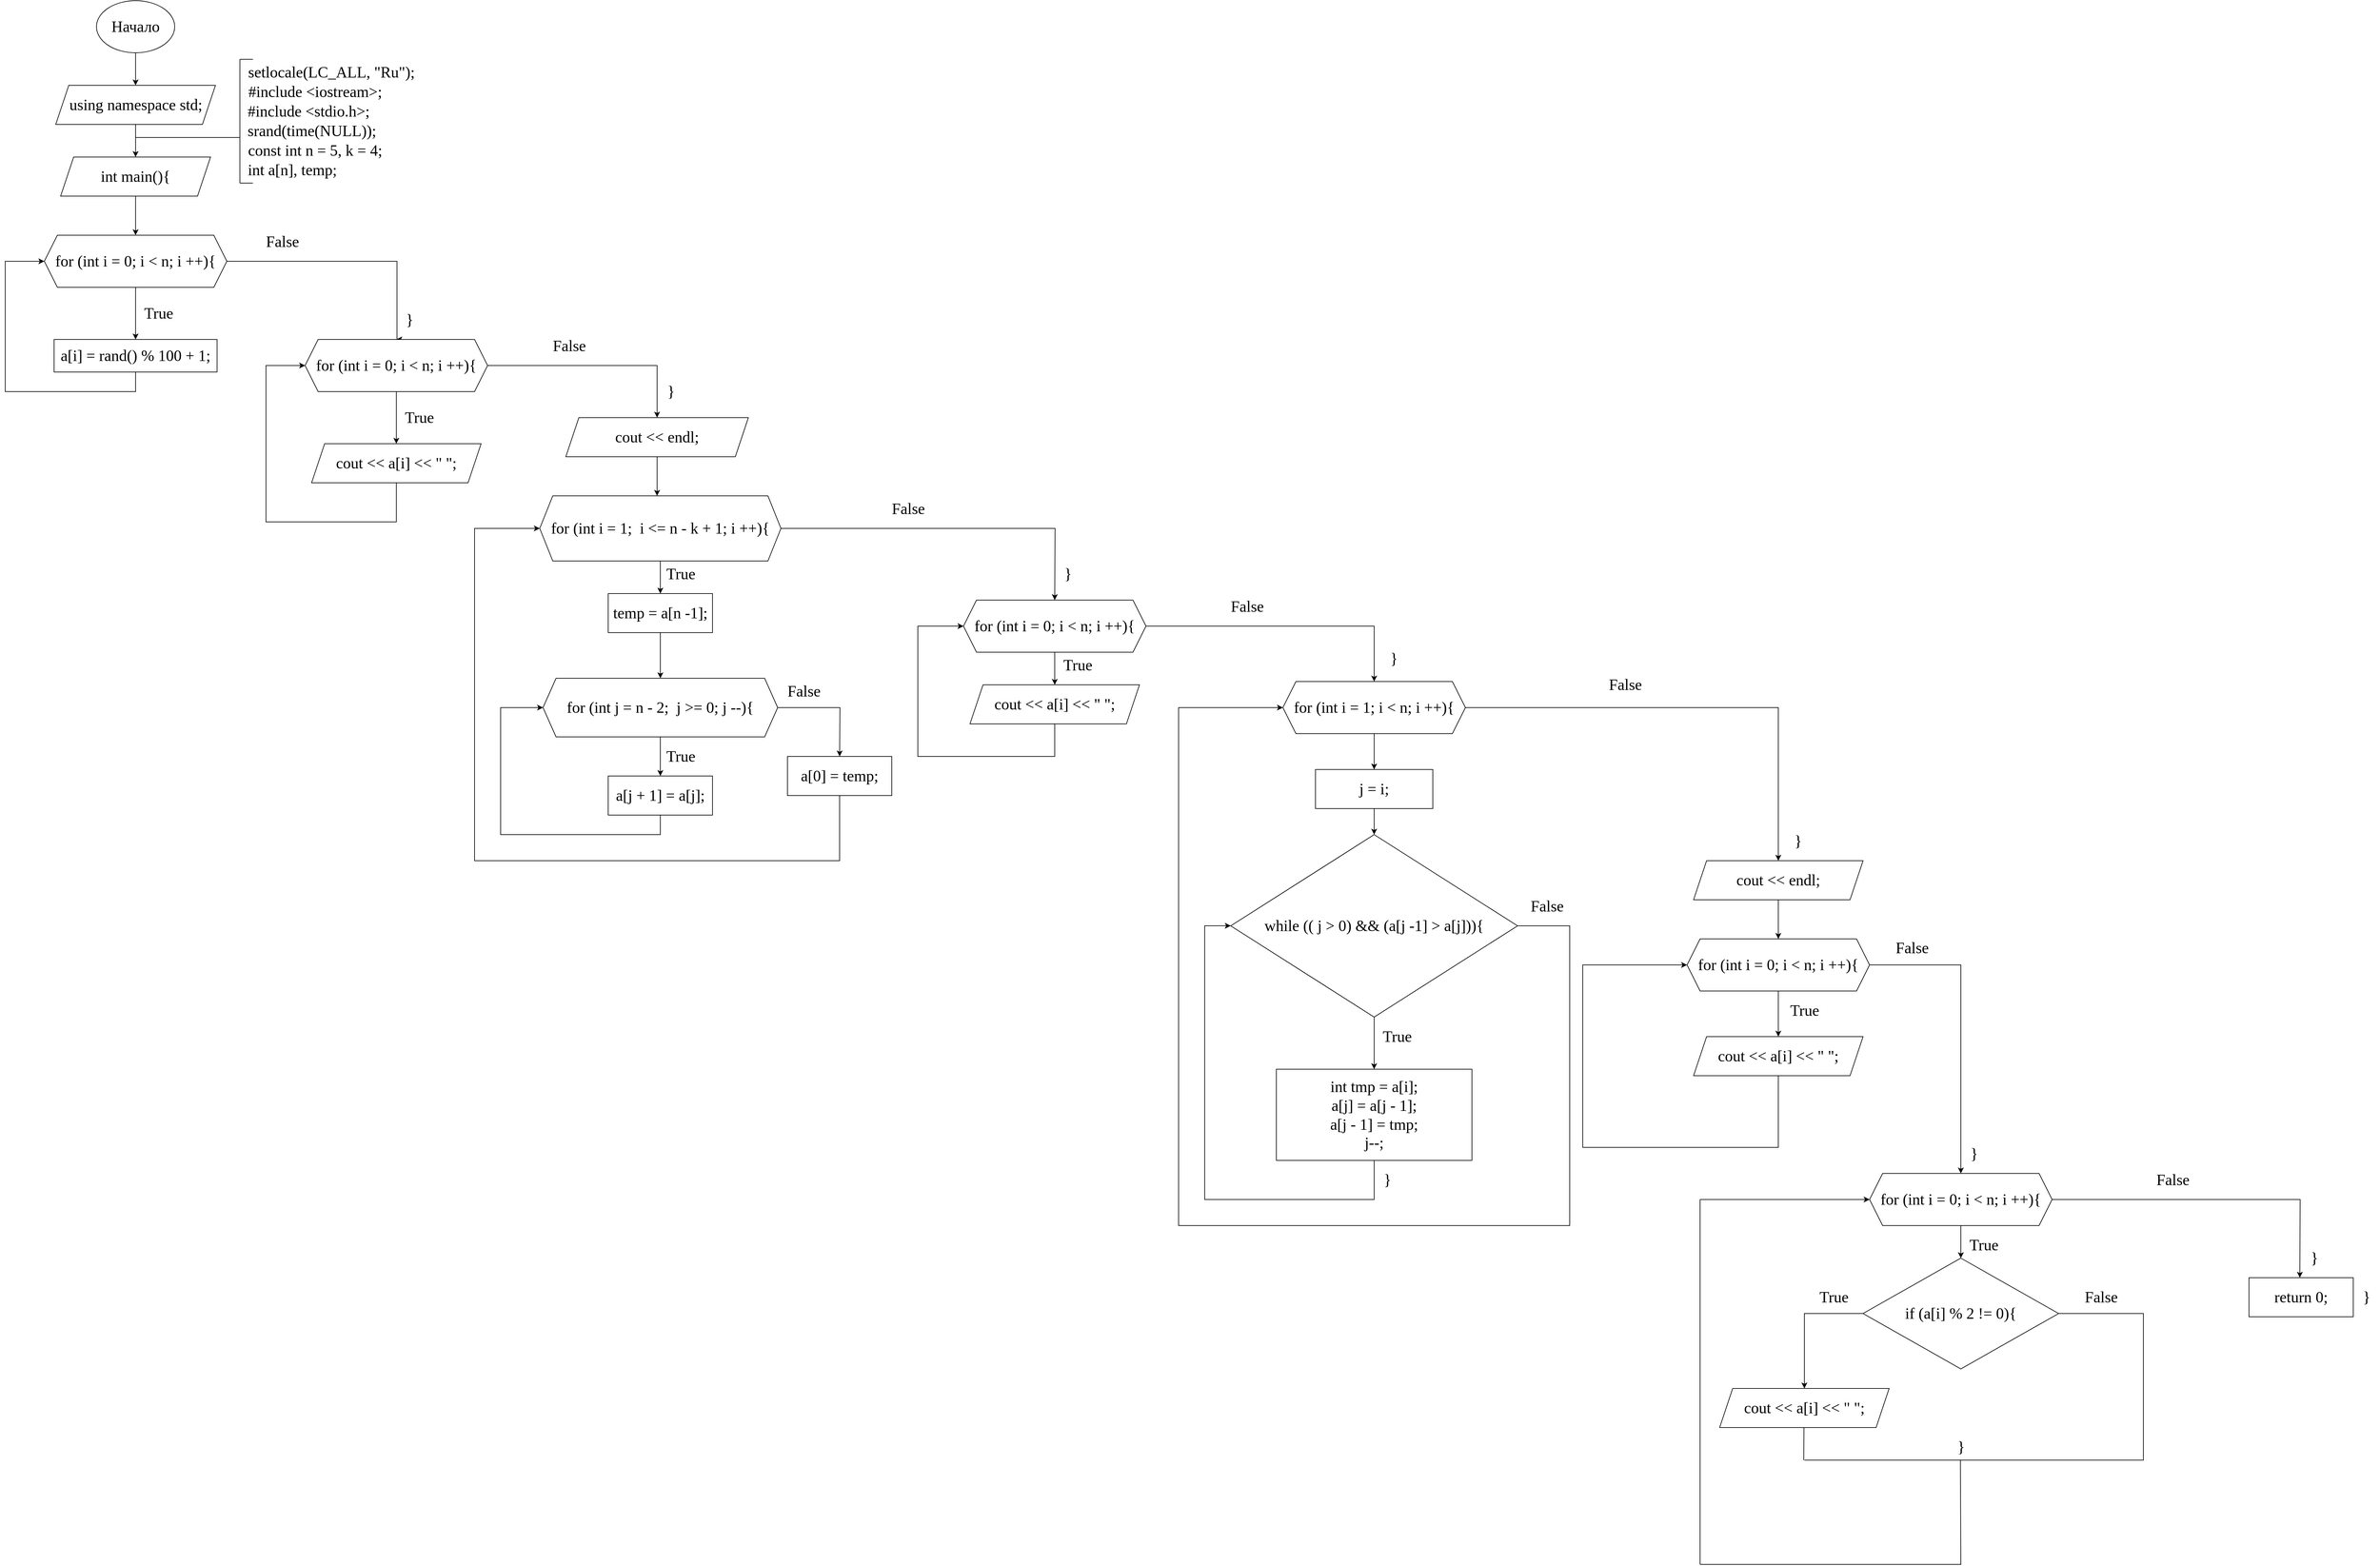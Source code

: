 <mxfile version="22.1.2" type="device">
  <diagram name="Страница — 1" id="eVEsZcw3MUEaS9acljYa">
    <mxGraphModel dx="2580" dy="1523" grid="1" gridSize="10" guides="1" tooltips="1" connect="1" arrows="1" fold="1" page="1" pageScale="1" pageWidth="827" pageHeight="1169" math="0" shadow="0">
      <root>
        <mxCell id="0" />
        <mxCell id="1" parent="0" />
        <mxCell id="zHHLwWhvpyaCA2TflrLo-2" style="edgeStyle=orthogonalEdgeStyle;rounded=0;orthogonalLoop=1;jettySize=auto;html=1;exitX=0.5;exitY=1;exitDx=0;exitDy=0;fontFamily=Times New Roman;fontSize=24;fontColor=default;" parent="1" source="zHHLwWhvpyaCA2TflrLo-1" target="zHHLwWhvpyaCA2TflrLo-3" edge="1">
          <mxGeometry relative="1" as="geometry">
            <mxPoint x="400" y="440" as="targetPoint" />
          </mxGeometry>
        </mxCell>
        <mxCell id="zHHLwWhvpyaCA2TflrLo-1" value="&lt;font style=&quot;font-size: 24px;&quot;&gt;Начало&lt;/font&gt;" style="ellipse;whiteSpace=wrap;html=1;fontFamily=Times New Roman;fontSize=24;" parent="1" vertex="1">
          <mxGeometry x="340" y="320" width="120" height="80" as="geometry" />
        </mxCell>
        <mxCell id="zHHLwWhvpyaCA2TflrLo-4" style="edgeStyle=orthogonalEdgeStyle;rounded=0;orthogonalLoop=1;jettySize=auto;html=1;fontFamily=Times New Roman;fontSize=24;fontColor=default;" parent="1" source="zHHLwWhvpyaCA2TflrLo-3" edge="1">
          <mxGeometry relative="1" as="geometry">
            <mxPoint x="400" y="560" as="targetPoint" />
          </mxGeometry>
        </mxCell>
        <mxCell id="zHHLwWhvpyaCA2TflrLo-3" value="using namespace std;" style="shape=parallelogram;perimeter=parallelogramPerimeter;whiteSpace=wrap;html=1;fixedSize=1;strokeColor=default;align=center;verticalAlign=middle;fontFamily=Times New Roman;fontSize=24;fontColor=default;fillColor=default;" parent="1" vertex="1">
          <mxGeometry x="277.5" y="450" width="245" height="60" as="geometry" />
        </mxCell>
        <mxCell id="zHHLwWhvpyaCA2TflrLo-17" style="edgeStyle=orthogonalEdgeStyle;rounded=0;orthogonalLoop=1;jettySize=auto;html=1;exitX=0.5;exitY=1;exitDx=0;exitDy=0;fontFamily=Times New Roman;fontSize=24;fontColor=default;" parent="1" source="zHHLwWhvpyaCA2TflrLo-5" edge="1">
          <mxGeometry relative="1" as="geometry">
            <mxPoint x="400" y="680" as="targetPoint" />
          </mxGeometry>
        </mxCell>
        <mxCell id="zHHLwWhvpyaCA2TflrLo-5" value="int main(){" style="shape=parallelogram;perimeter=parallelogramPerimeter;whiteSpace=wrap;html=1;fixedSize=1;strokeColor=default;align=center;verticalAlign=middle;fontFamily=Times New Roman;fontSize=24;fontColor=default;fillColor=default;" parent="1" vertex="1">
          <mxGeometry x="285" y="560" width="230" height="60" as="geometry" />
        </mxCell>
        <mxCell id="zHHLwWhvpyaCA2TflrLo-6" value="" style="endArrow=none;html=1;rounded=0;fontFamily=Times New Roman;fontSize=24;fontColor=default;" parent="1" edge="1">
          <mxGeometry width="50" height="50" relative="1" as="geometry">
            <mxPoint x="400" y="530" as="sourcePoint" />
            <mxPoint x="560" y="530" as="targetPoint" />
          </mxGeometry>
        </mxCell>
        <mxCell id="zHHLwWhvpyaCA2TflrLo-7" value="" style="endArrow=none;html=1;rounded=0;fontFamily=Times New Roman;fontSize=24;fontColor=default;" parent="1" edge="1">
          <mxGeometry width="50" height="50" relative="1" as="geometry">
            <mxPoint x="560" y="600" as="sourcePoint" />
            <mxPoint x="560" y="410" as="targetPoint" />
          </mxGeometry>
        </mxCell>
        <mxCell id="zHHLwWhvpyaCA2TflrLo-8" value="" style="endArrow=none;html=1;rounded=0;fontFamily=Times New Roman;fontSize=24;fontColor=default;" parent="1" edge="1">
          <mxGeometry width="50" height="50" relative="1" as="geometry">
            <mxPoint x="560" y="410" as="sourcePoint" />
            <mxPoint x="580" y="410" as="targetPoint" />
          </mxGeometry>
        </mxCell>
        <mxCell id="zHHLwWhvpyaCA2TflrLo-9" value="" style="endArrow=none;html=1;rounded=0;fontFamily=Times New Roman;fontSize=24;fontColor=default;" parent="1" edge="1">
          <mxGeometry width="50" height="50" relative="1" as="geometry">
            <mxPoint x="560" y="600" as="sourcePoint" />
            <mxPoint x="580" y="600" as="targetPoint" />
          </mxGeometry>
        </mxCell>
        <mxCell id="zHHLwWhvpyaCA2TflrLo-10" value="#include &amp;lt;iostream&amp;gt;;" style="text;html=1;align=center;verticalAlign=middle;resizable=0;points=[];autosize=1;strokeColor=none;fillColor=none;fontSize=24;fontFamily=Times New Roman;fontColor=default;" parent="1" vertex="1">
          <mxGeometry x="560" y="440" width="230" height="40" as="geometry" />
        </mxCell>
        <mxCell id="zHHLwWhvpyaCA2TflrLo-11" value="#include &amp;lt;stdio.h&amp;gt;;" style="text;html=1;align=center;verticalAlign=middle;resizable=0;points=[];autosize=1;strokeColor=none;fillColor=none;fontSize=24;fontFamily=Times New Roman;fontColor=default;" parent="1" vertex="1">
          <mxGeometry x="560" y="470" width="210" height="40" as="geometry" />
        </mxCell>
        <mxCell id="zHHLwWhvpyaCA2TflrLo-12" value="srand(time(NULL));" style="text;html=1;align=center;verticalAlign=middle;resizable=0;points=[];autosize=1;strokeColor=none;fillColor=none;fontSize=24;fontFamily=Times New Roman;fontColor=default;" parent="1" vertex="1">
          <mxGeometry x="560" y="500" width="220" height="40" as="geometry" />
        </mxCell>
        <mxCell id="zHHLwWhvpyaCA2TflrLo-13" value="const int n = 5, k = 4;" style="text;html=1;align=center;verticalAlign=middle;resizable=0;points=[];autosize=1;strokeColor=none;fillColor=none;fontSize=24;fontFamily=Times New Roman;fontColor=default;" parent="1" vertex="1">
          <mxGeometry x="560" y="530" width="230" height="40" as="geometry" />
        </mxCell>
        <mxCell id="zHHLwWhvpyaCA2TflrLo-14" value="int a[n], temp;" style="text;html=1;align=center;verticalAlign=middle;resizable=0;points=[];autosize=1;strokeColor=none;fillColor=none;fontSize=24;fontFamily=Times New Roman;fontColor=default;" parent="1" vertex="1">
          <mxGeometry x="560" y="560" width="160" height="40" as="geometry" />
        </mxCell>
        <mxCell id="zHHLwWhvpyaCA2TflrLo-16" value="setlocale(LC_ALL, &quot;Ru&quot;);" style="text;html=1;align=center;verticalAlign=middle;resizable=0;points=[];autosize=1;strokeColor=none;fillColor=none;fontSize=24;fontFamily=Times New Roman;fontColor=default;" parent="1" vertex="1">
          <mxGeometry x="560" y="410" width="280" height="40" as="geometry" />
        </mxCell>
        <mxCell id="zHHLwWhvpyaCA2TflrLo-19" style="edgeStyle=orthogonalEdgeStyle;rounded=0;orthogonalLoop=1;jettySize=auto;html=1;exitX=0.5;exitY=1;exitDx=0;exitDy=0;fontFamily=Times New Roman;fontSize=24;fontColor=default;" parent="1" source="zHHLwWhvpyaCA2TflrLo-18" edge="1">
          <mxGeometry relative="1" as="geometry">
            <mxPoint x="400" y="840" as="targetPoint" />
          </mxGeometry>
        </mxCell>
        <mxCell id="zHHLwWhvpyaCA2TflrLo-23" style="edgeStyle=orthogonalEdgeStyle;rounded=0;orthogonalLoop=1;jettySize=auto;html=1;exitX=1;exitY=0.5;exitDx=0;exitDy=0;fontFamily=Times New Roman;fontSize=24;fontColor=default;" parent="1" edge="1">
          <mxGeometry relative="1" as="geometry">
            <mxPoint x="800" y="840" as="targetPoint" />
            <mxPoint x="380.0" y="720" as="sourcePoint" />
            <Array as="points">
              <mxPoint x="801" y="720" />
              <mxPoint x="801" y="840" />
            </Array>
          </mxGeometry>
        </mxCell>
        <mxCell id="zHHLwWhvpyaCA2TflrLo-18" value="for (int i = 0; i &amp;lt; n; i ++){" style="shape=hexagon;perimeter=hexagonPerimeter2;whiteSpace=wrap;html=1;fixedSize=1;strokeColor=default;align=center;verticalAlign=middle;fontFamily=Times New Roman;fontSize=24;fontColor=default;fillColor=default;" parent="1" vertex="1">
          <mxGeometry x="260" y="680" width="280" height="80" as="geometry" />
        </mxCell>
        <mxCell id="zHHLwWhvpyaCA2TflrLo-20" value="True" style="text;html=1;align=center;verticalAlign=middle;resizable=0;points=[];autosize=1;strokeColor=none;fillColor=none;fontSize=24;fontFamily=Times New Roman;fontColor=default;" parent="1" vertex="1">
          <mxGeometry x="400" y="780" width="70" height="40" as="geometry" />
        </mxCell>
        <mxCell id="zHHLwWhvpyaCA2TflrLo-22" style="edgeStyle=orthogonalEdgeStyle;rounded=0;orthogonalLoop=1;jettySize=auto;html=1;exitX=0.5;exitY=1;exitDx=0;exitDy=0;entryX=0;entryY=0.5;entryDx=0;entryDy=0;fontFamily=Times New Roman;fontSize=24;fontColor=default;" parent="1" source="zHHLwWhvpyaCA2TflrLo-21" target="zHHLwWhvpyaCA2TflrLo-18" edge="1">
          <mxGeometry relative="1" as="geometry">
            <Array as="points">
              <mxPoint x="400" y="920" />
              <mxPoint x="200" y="920" />
              <mxPoint x="200" y="720" />
            </Array>
          </mxGeometry>
        </mxCell>
        <mxCell id="zHHLwWhvpyaCA2TflrLo-21" value="a[i] = rand() % 100 + 1;" style="rounded=0;whiteSpace=wrap;html=1;strokeColor=default;align=center;verticalAlign=middle;fontFamily=Times New Roman;fontSize=24;fontColor=default;fillColor=default;" parent="1" vertex="1">
          <mxGeometry x="275" y="840" width="250" height="50" as="geometry" />
        </mxCell>
        <mxCell id="zHHLwWhvpyaCA2TflrLo-24" value="False" style="text;html=1;align=center;verticalAlign=middle;resizable=0;points=[];autosize=1;strokeColor=none;fillColor=none;fontSize=24;fontFamily=Times New Roman;fontColor=default;" parent="1" vertex="1">
          <mxGeometry x="590" y="670" width="70" height="40" as="geometry" />
        </mxCell>
        <mxCell id="zHHLwWhvpyaCA2TflrLo-27" value="" style="edgeStyle=orthogonalEdgeStyle;rounded=0;orthogonalLoop=1;jettySize=auto;html=1;fontFamily=Times New Roman;fontSize=24;fontColor=default;" parent="1" source="zHHLwWhvpyaCA2TflrLo-25" target="zHHLwWhvpyaCA2TflrLo-26" edge="1">
          <mxGeometry relative="1" as="geometry" />
        </mxCell>
        <mxCell id="zHHLwWhvpyaCA2TflrLo-31" style="edgeStyle=orthogonalEdgeStyle;rounded=0;orthogonalLoop=1;jettySize=auto;html=1;exitX=1;exitY=0.5;exitDx=0;exitDy=0;fontFamily=Times New Roman;fontSize=24;fontColor=default;" parent="1" source="zHHLwWhvpyaCA2TflrLo-25" edge="1">
          <mxGeometry relative="1" as="geometry">
            <mxPoint x="1200" y="960" as="targetPoint" />
            <Array as="points">
              <mxPoint x="1200" y="880" />
            </Array>
          </mxGeometry>
        </mxCell>
        <mxCell id="zHHLwWhvpyaCA2TflrLo-25" value="for (int i = 0; i &amp;lt; n; i ++){" style="shape=hexagon;perimeter=hexagonPerimeter2;whiteSpace=wrap;html=1;fixedSize=1;strokeColor=default;align=center;verticalAlign=middle;fontFamily=Times New Roman;fontSize=24;fontColor=default;fillColor=default;" parent="1" vertex="1">
          <mxGeometry x="660" y="840" width="280" height="80" as="geometry" />
        </mxCell>
        <mxCell id="zHHLwWhvpyaCA2TflrLo-28" style="edgeStyle=orthogonalEdgeStyle;rounded=0;orthogonalLoop=1;jettySize=auto;html=1;exitX=0.5;exitY=1;exitDx=0;exitDy=0;entryX=0;entryY=0.5;entryDx=0;entryDy=0;fontFamily=Times New Roman;fontSize=24;fontColor=default;" parent="1" source="zHHLwWhvpyaCA2TflrLo-26" target="zHHLwWhvpyaCA2TflrLo-25" edge="1">
          <mxGeometry relative="1" as="geometry">
            <Array as="points">
              <mxPoint x="800" y="1120" />
              <mxPoint x="600" y="1120" />
              <mxPoint x="600" y="880" />
            </Array>
          </mxGeometry>
        </mxCell>
        <mxCell id="zHHLwWhvpyaCA2TflrLo-26" value="cout &amp;lt;&amp;lt; a[i] &amp;lt;&amp;lt; &quot; &quot;;" style="shape=parallelogram;perimeter=parallelogramPerimeter;whiteSpace=wrap;html=1;fixedSize=1;fontSize=24;fontFamily=Times New Roman;" parent="1" vertex="1">
          <mxGeometry x="670" y="1000" width="260" height="60" as="geometry" />
        </mxCell>
        <mxCell id="zHHLwWhvpyaCA2TflrLo-30" value="True" style="text;html=1;align=center;verticalAlign=middle;resizable=0;points=[];autosize=1;strokeColor=none;fillColor=none;fontSize=24;fontFamily=Times New Roman;fontColor=default;" parent="1" vertex="1">
          <mxGeometry x="800" y="940" width="70" height="40" as="geometry" />
        </mxCell>
        <mxCell id="zHHLwWhvpyaCA2TflrLo-32" value="False" style="text;html=1;align=center;verticalAlign=middle;resizable=0;points=[];autosize=1;strokeColor=none;fillColor=none;fontSize=24;fontFamily=Times New Roman;fontColor=default;" parent="1" vertex="1">
          <mxGeometry x="1030" y="830" width="70" height="40" as="geometry" />
        </mxCell>
        <mxCell id="zHHLwWhvpyaCA2TflrLo-38" value="" style="edgeStyle=orthogonalEdgeStyle;rounded=0;orthogonalLoop=1;jettySize=auto;html=1;fontFamily=Times New Roman;fontSize=24;fontColor=default;" parent="1" source="zHHLwWhvpyaCA2TflrLo-35" edge="1">
          <mxGeometry relative="1" as="geometry">
            <mxPoint x="1200" y="1080" as="targetPoint" />
          </mxGeometry>
        </mxCell>
        <mxCell id="zHHLwWhvpyaCA2TflrLo-35" value="cout &amp;lt;&amp;lt; endl;" style="shape=parallelogram;perimeter=parallelogramPerimeter;whiteSpace=wrap;html=1;fixedSize=1;fontSize=24;fontFamily=Times New Roman;" parent="1" vertex="1">
          <mxGeometry x="1060" y="960" width="280" height="60" as="geometry" />
        </mxCell>
        <mxCell id="zHHLwWhvpyaCA2TflrLo-41" value="temp = a[n -1];" style="whiteSpace=wrap;html=1;strokeColor=default;align=center;verticalAlign=middle;fontFamily=Times New Roman;fontSize=24;fontColor=default;fillColor=default;" parent="1" vertex="1">
          <mxGeometry x="1125" y="1230" width="160" height="60" as="geometry" />
        </mxCell>
        <mxCell id="FgHF3T86Dq23HYrzLDTu-1" style="edgeStyle=orthogonalEdgeStyle;rounded=0;orthogonalLoop=1;jettySize=auto;html=1;exitX=0.5;exitY=1;exitDx=0;exitDy=0;entryX=0.5;entryY=0;entryDx=0;entryDy=0;" edge="1" parent="1" source="zHHLwWhvpyaCA2TflrLo-43" target="zHHLwWhvpyaCA2TflrLo-41">
          <mxGeometry relative="1" as="geometry" />
        </mxCell>
        <mxCell id="FgHF3T86Dq23HYrzLDTu-9" style="edgeStyle=orthogonalEdgeStyle;rounded=0;orthogonalLoop=1;jettySize=auto;html=1;exitX=1;exitY=0.5;exitDx=0;exitDy=0;" edge="1" parent="1" source="zHHLwWhvpyaCA2TflrLo-43">
          <mxGeometry relative="1" as="geometry">
            <mxPoint x="1810" y="1240" as="targetPoint" />
          </mxGeometry>
        </mxCell>
        <mxCell id="zHHLwWhvpyaCA2TflrLo-43" value="for (int i = 1;&amp;nbsp; i &amp;lt;= n - k + 1; i ++){" style="shape=hexagon;perimeter=hexagonPerimeter2;whiteSpace=wrap;html=1;fixedSize=1;strokeColor=default;align=center;verticalAlign=middle;fontFamily=Times New Roman;fontSize=24;fontColor=default;fillColor=default;" parent="1" vertex="1">
          <mxGeometry x="1020" y="1080" width="370" height="100" as="geometry" />
        </mxCell>
        <mxCell id="FgHF3T86Dq23HYrzLDTu-2" style="edgeStyle=orthogonalEdgeStyle;rounded=0;orthogonalLoop=1;jettySize=auto;html=1;exitX=0.5;exitY=1;exitDx=0;exitDy=0;" edge="1" parent="1" source="zHHLwWhvpyaCA2TflrLo-48" target="zHHLwWhvpyaCA2TflrLo-50">
          <mxGeometry relative="1" as="geometry" />
        </mxCell>
        <mxCell id="FgHF3T86Dq23HYrzLDTu-6" style="edgeStyle=orthogonalEdgeStyle;rounded=0;orthogonalLoop=1;jettySize=auto;html=1;exitX=1;exitY=0.5;exitDx=0;exitDy=0;" edge="1" parent="1" source="zHHLwWhvpyaCA2TflrLo-48">
          <mxGeometry relative="1" as="geometry">
            <mxPoint x="1480" y="1480" as="targetPoint" />
          </mxGeometry>
        </mxCell>
        <mxCell id="zHHLwWhvpyaCA2TflrLo-48" value="for (int j = n - 2;&amp;nbsp; j &amp;gt;= 0; j --){" style="shape=hexagon;perimeter=hexagonPerimeter2;whiteSpace=wrap;html=1;fixedSize=1;strokeColor=default;align=center;verticalAlign=middle;fontFamily=Times New Roman;fontSize=24;fontColor=default;fillColor=default;" parent="1" vertex="1">
          <mxGeometry x="1025" y="1360" width="360" height="90" as="geometry" />
        </mxCell>
        <mxCell id="FgHF3T86Dq23HYrzLDTu-3" style="edgeStyle=orthogonalEdgeStyle;rounded=0;orthogonalLoop=1;jettySize=auto;html=1;exitX=0.5;exitY=1;exitDx=0;exitDy=0;entryX=0;entryY=0.5;entryDx=0;entryDy=0;" edge="1" parent="1" source="zHHLwWhvpyaCA2TflrLo-50" target="zHHLwWhvpyaCA2TflrLo-48">
          <mxGeometry relative="1" as="geometry">
            <Array as="points">
              <mxPoint x="1205" y="1600" />
              <mxPoint x="960" y="1600" />
              <mxPoint x="960" y="1405" />
            </Array>
          </mxGeometry>
        </mxCell>
        <mxCell id="zHHLwWhvpyaCA2TflrLo-50" value="a[j + 1] = a[j];" style="whiteSpace=wrap;html=1;strokeColor=default;align=center;verticalAlign=middle;fontFamily=Times New Roman;fontSize=24;fontColor=default;fillColor=default;" parent="1" vertex="1">
          <mxGeometry x="1125" y="1510" width="160" height="60" as="geometry" />
        </mxCell>
        <mxCell id="zHHLwWhvpyaCA2TflrLo-55" style="edgeStyle=orthogonalEdgeStyle;rounded=0;orthogonalLoop=1;jettySize=auto;html=1;exitX=0.5;exitY=1;exitDx=0;exitDy=0;entryX=0.5;entryY=0;entryDx=0;entryDy=0;fontFamily=Times New Roman;fontSize=24;fontColor=default;" parent="1" source="zHHLwWhvpyaCA2TflrLo-41" target="zHHLwWhvpyaCA2TflrLo-48" edge="1">
          <mxGeometry relative="1" as="geometry" />
        </mxCell>
        <mxCell id="zHHLwWhvpyaCA2TflrLo-59" value="False" style="text;html=1;align=center;verticalAlign=middle;resizable=0;points=[];autosize=1;strokeColor=none;fillColor=none;fontSize=24;fontFamily=Times New Roman;fontColor=default;" parent="1" vertex="1">
          <mxGeometry x="1390" y="1360" width="70" height="40" as="geometry" />
        </mxCell>
        <mxCell id="zHHLwWhvpyaCA2TflrLo-91" value="}" style="text;html=1;align=center;verticalAlign=middle;resizable=0;points=[];autosize=1;strokeColor=none;fillColor=none;fontSize=24;fontFamily=Times New Roman;fontColor=default;" parent="1" vertex="1">
          <mxGeometry x="800" y="790" width="40" height="40" as="geometry" />
        </mxCell>
        <mxCell id="zHHLwWhvpyaCA2TflrLo-92" value="}" style="text;html=1;align=center;verticalAlign=middle;resizable=0;points=[];autosize=1;strokeColor=none;fillColor=none;fontSize=24;fontFamily=Times New Roman;fontColor=default;" parent="1" vertex="1">
          <mxGeometry x="1201" y="900" width="40" height="40" as="geometry" />
        </mxCell>
        <mxCell id="zHHLwWhvpyaCA2TflrLo-93" value="True" style="text;html=1;align=center;verticalAlign=middle;resizable=0;points=[];autosize=1;strokeColor=none;fillColor=none;fontSize=24;fontFamily=Times New Roman;fontColor=default;" parent="1" vertex="1">
          <mxGeometry x="1201" y="1460" width="70" height="40" as="geometry" />
        </mxCell>
        <mxCell id="FgHF3T86Dq23HYrzLDTu-7" style="edgeStyle=orthogonalEdgeStyle;rounded=0;orthogonalLoop=1;jettySize=auto;html=1;exitX=0.5;exitY=1;exitDx=0;exitDy=0;entryX=0;entryY=0.5;entryDx=0;entryDy=0;" edge="1" parent="1" source="FgHF3T86Dq23HYrzLDTu-5" target="zHHLwWhvpyaCA2TflrLo-43">
          <mxGeometry relative="1" as="geometry">
            <Array as="points">
              <mxPoint x="1480" y="1640" />
              <mxPoint x="920" y="1640" />
              <mxPoint x="920" y="1130" />
            </Array>
          </mxGeometry>
        </mxCell>
        <mxCell id="FgHF3T86Dq23HYrzLDTu-5" value="a[0] = temp;" style="whiteSpace=wrap;html=1;strokeColor=default;align=center;verticalAlign=middle;fontFamily=Times New Roman;fontSize=24;fontColor=default;fillColor=default;" vertex="1" parent="1">
          <mxGeometry x="1400" y="1480" width="160" height="60" as="geometry" />
        </mxCell>
        <mxCell id="FgHF3T86Dq23HYrzLDTu-8" value="True" style="text;html=1;align=center;verticalAlign=middle;resizable=0;points=[];autosize=1;strokeColor=none;fillColor=none;fontSize=24;fontFamily=Times New Roman;fontColor=default;" vertex="1" parent="1">
          <mxGeometry x="1201" y="1180" width="70" height="40" as="geometry" />
        </mxCell>
        <mxCell id="FgHF3T86Dq23HYrzLDTu-11" style="edgeStyle=orthogonalEdgeStyle;rounded=0;orthogonalLoop=1;jettySize=auto;html=1;exitX=0.5;exitY=1;exitDx=0;exitDy=0;" edge="1" parent="1" source="FgHF3T86Dq23HYrzLDTu-10">
          <mxGeometry relative="1" as="geometry">
            <mxPoint x="1810" y="1370" as="targetPoint" />
          </mxGeometry>
        </mxCell>
        <mxCell id="FgHF3T86Dq23HYrzLDTu-15" style="edgeStyle=orthogonalEdgeStyle;rounded=0;orthogonalLoop=1;jettySize=auto;html=1;exitX=1;exitY=0.5;exitDx=0;exitDy=0;entryX=0.5;entryY=0;entryDx=0;entryDy=0;" edge="1" parent="1" source="FgHF3T86Dq23HYrzLDTu-10" target="FgHF3T86Dq23HYrzLDTu-16">
          <mxGeometry relative="1" as="geometry">
            <mxPoint x="2160" y="1360" as="targetPoint" />
            <Array as="points">
              <mxPoint x="2300" y="1280" />
            </Array>
          </mxGeometry>
        </mxCell>
        <mxCell id="FgHF3T86Dq23HYrzLDTu-10" value="for (int i = 0; i &amp;lt; n; i ++){" style="shape=hexagon;perimeter=hexagonPerimeter2;whiteSpace=wrap;html=1;fixedSize=1;strokeColor=default;align=center;verticalAlign=middle;fontFamily=Times New Roman;fontSize=24;fontColor=default;fillColor=default;" vertex="1" parent="1">
          <mxGeometry x="1670" y="1240" width="280" height="80" as="geometry" />
        </mxCell>
        <mxCell id="FgHF3T86Dq23HYrzLDTu-14" style="edgeStyle=orthogonalEdgeStyle;rounded=0;orthogonalLoop=1;jettySize=auto;html=1;exitX=0.5;exitY=1;exitDx=0;exitDy=0;entryX=0;entryY=0.5;entryDx=0;entryDy=0;" edge="1" parent="1" source="FgHF3T86Dq23HYrzLDTu-12" target="FgHF3T86Dq23HYrzLDTu-10">
          <mxGeometry relative="1" as="geometry">
            <Array as="points">
              <mxPoint x="1810" y="1480" />
              <mxPoint x="1600" y="1480" />
              <mxPoint x="1600" y="1280" />
            </Array>
          </mxGeometry>
        </mxCell>
        <mxCell id="FgHF3T86Dq23HYrzLDTu-12" value="cout &amp;lt;&amp;lt; a[i] &amp;lt;&amp;lt; &quot; &quot;;" style="shape=parallelogram;perimeter=parallelogramPerimeter;whiteSpace=wrap;html=1;fixedSize=1;fontSize=24;fontFamily=Times New Roman;" vertex="1" parent="1">
          <mxGeometry x="1680" y="1370" width="260" height="60" as="geometry" />
        </mxCell>
        <mxCell id="FgHF3T86Dq23HYrzLDTu-13" value="True" style="text;html=1;align=center;verticalAlign=middle;resizable=0;points=[];autosize=1;strokeColor=none;fillColor=none;fontSize=24;fontFamily=Times New Roman;fontColor=default;" vertex="1" parent="1">
          <mxGeometry x="1810" y="1320" width="70" height="40" as="geometry" />
        </mxCell>
        <mxCell id="FgHF3T86Dq23HYrzLDTu-64" style="edgeStyle=orthogonalEdgeStyle;rounded=0;orthogonalLoop=1;jettySize=auto;html=1;exitX=0.5;exitY=1;exitDx=0;exitDy=0;entryX=0.5;entryY=0;entryDx=0;entryDy=0;" edge="1" parent="1" source="FgHF3T86Dq23HYrzLDTu-16" target="FgHF3T86Dq23HYrzLDTu-18">
          <mxGeometry relative="1" as="geometry" />
        </mxCell>
        <mxCell id="FgHF3T86Dq23HYrzLDTu-66" style="edgeStyle=orthogonalEdgeStyle;rounded=0;orthogonalLoop=1;jettySize=auto;html=1;exitX=1;exitY=0.5;exitDx=0;exitDy=0;entryX=0.5;entryY=0;entryDx=0;entryDy=0;" edge="1" parent="1" source="FgHF3T86Dq23HYrzLDTu-16" target="FgHF3T86Dq23HYrzLDTu-28">
          <mxGeometry relative="1" as="geometry" />
        </mxCell>
        <mxCell id="FgHF3T86Dq23HYrzLDTu-16" value="for (int i = 1; i &amp;lt; n; i ++){" style="shape=hexagon;perimeter=hexagonPerimeter2;whiteSpace=wrap;html=1;fixedSize=1;strokeColor=default;align=center;verticalAlign=middle;fontFamily=Times New Roman;fontSize=24;fontColor=default;fillColor=default;" vertex="1" parent="1">
          <mxGeometry x="2160" y="1365" width="280" height="80" as="geometry" />
        </mxCell>
        <mxCell id="FgHF3T86Dq23HYrzLDTu-19" style="edgeStyle=orthogonalEdgeStyle;rounded=0;orthogonalLoop=1;jettySize=auto;html=1;exitX=0.5;exitY=1;exitDx=0;exitDy=0;" edge="1" parent="1" source="FgHF3T86Dq23HYrzLDTu-18" target="FgHF3T86Dq23HYrzLDTu-20">
          <mxGeometry relative="1" as="geometry">
            <mxPoint x="2160" y="1600" as="targetPoint" />
          </mxGeometry>
        </mxCell>
        <mxCell id="FgHF3T86Dq23HYrzLDTu-18" value="j = i;" style="whiteSpace=wrap;html=1;strokeColor=default;align=center;verticalAlign=middle;fontFamily=Times New Roman;fontSize=24;fontColor=default;fillColor=default;" vertex="1" parent="1">
          <mxGeometry x="2210" y="1500" width="180" height="60" as="geometry" />
        </mxCell>
        <mxCell id="FgHF3T86Dq23HYrzLDTu-22" style="edgeStyle=orthogonalEdgeStyle;rounded=0;orthogonalLoop=1;jettySize=auto;html=1;exitX=0.5;exitY=1;exitDx=0;exitDy=0;entryX=0.5;entryY=0;entryDx=0;entryDy=0;" edge="1" parent="1" source="FgHF3T86Dq23HYrzLDTu-20" target="FgHF3T86Dq23HYrzLDTu-23">
          <mxGeometry relative="1" as="geometry">
            <mxPoint x="2160.286" y="1920" as="targetPoint" />
          </mxGeometry>
        </mxCell>
        <mxCell id="FgHF3T86Dq23HYrzLDTu-65" style="edgeStyle=orthogonalEdgeStyle;rounded=0;orthogonalLoop=1;jettySize=auto;html=1;exitX=1;exitY=0.5;exitDx=0;exitDy=0;entryX=0;entryY=0.5;entryDx=0;entryDy=0;" edge="1" parent="1" source="FgHF3T86Dq23HYrzLDTu-20" target="FgHF3T86Dq23HYrzLDTu-16">
          <mxGeometry relative="1" as="geometry">
            <Array as="points">
              <mxPoint x="2600" y="1740" />
              <mxPoint x="2600" y="2200" />
              <mxPoint x="2000" y="2200" />
              <mxPoint x="2000" y="1405" />
            </Array>
          </mxGeometry>
        </mxCell>
        <mxCell id="FgHF3T86Dq23HYrzLDTu-20" value="while (( j &amp;gt; 0) &amp;amp;&amp;amp; (a[j -1] &amp;gt; a[j])){" style="rhombus;whiteSpace=wrap;html=1;fontFamily=Times New Roman;fontSize=24;" vertex="1" parent="1">
          <mxGeometry x="2080" y="1600" width="440" height="280" as="geometry" />
        </mxCell>
        <mxCell id="FgHF3T86Dq23HYrzLDTu-21" style="edgeStyle=orthogonalEdgeStyle;rounded=0;orthogonalLoop=1;jettySize=auto;html=1;exitX=0.5;exitY=1;exitDx=0;exitDy=0;" edge="1" parent="1" source="FgHF3T86Dq23HYrzLDTu-20" target="FgHF3T86Dq23HYrzLDTu-20">
          <mxGeometry relative="1" as="geometry" />
        </mxCell>
        <mxCell id="FgHF3T86Dq23HYrzLDTu-25" style="edgeStyle=orthogonalEdgeStyle;rounded=0;orthogonalLoop=1;jettySize=auto;html=1;exitX=0.5;exitY=1;exitDx=0;exitDy=0;entryX=0;entryY=0.5;entryDx=0;entryDy=0;" edge="1" parent="1">
          <mxGeometry relative="1" as="geometry">
            <mxPoint x="2300" y="2099.91" as="sourcePoint" />
            <mxPoint x="2080" y="1739.91" as="targetPoint" />
            <Array as="points">
              <mxPoint x="2300" y="2160" />
              <mxPoint x="2040" y="2160" />
              <mxPoint x="2040" y="1740" />
            </Array>
          </mxGeometry>
        </mxCell>
        <mxCell id="FgHF3T86Dq23HYrzLDTu-23" value="int tmp = a[i];&lt;br&gt;a[j] = a[j - 1];&lt;br&gt;a[j - 1] = tmp;&lt;br&gt;j--;" style="whiteSpace=wrap;html=1;strokeColor=default;align=center;verticalAlign=middle;fontFamily=Times New Roman;fontSize=24;fontColor=default;fillColor=default;" vertex="1" parent="1">
          <mxGeometry x="2150" y="1960" width="300" height="140" as="geometry" />
        </mxCell>
        <mxCell id="FgHF3T86Dq23HYrzLDTu-26" value="True" style="text;html=1;align=center;verticalAlign=middle;resizable=0;points=[];autosize=1;strokeColor=none;fillColor=none;fontSize=24;fontFamily=Times New Roman;fontColor=default;" vertex="1" parent="1">
          <mxGeometry x="2300" y="1890" width="70" height="40" as="geometry" />
        </mxCell>
        <mxCell id="FgHF3T86Dq23HYrzLDTu-28" value="cout &amp;lt;&amp;lt; endl;" style="shape=parallelogram;perimeter=parallelogramPerimeter;whiteSpace=wrap;html=1;fixedSize=1;fontSize=24;fontFamily=Times New Roman;" vertex="1" parent="1">
          <mxGeometry x="2790" y="1640" width="260" height="60" as="geometry" />
        </mxCell>
        <mxCell id="FgHF3T86Dq23HYrzLDTu-35" style="edgeStyle=orthogonalEdgeStyle;rounded=0;orthogonalLoop=1;jettySize=auto;html=1;exitX=1;exitY=0.5;exitDx=0;exitDy=0;entryX=0.5;entryY=0;entryDx=0;entryDy=0;" edge="1" parent="1" source="FgHF3T86Dq23HYrzLDTu-30" target="FgHF3T86Dq23HYrzLDTu-36">
          <mxGeometry relative="1" as="geometry">
            <mxPoint x="2960" y="2120" as="targetPoint" />
            <Array as="points">
              <mxPoint x="3200" y="1800" />
            </Array>
          </mxGeometry>
        </mxCell>
        <mxCell id="FgHF3T86Dq23HYrzLDTu-32" value="True" style="text;html=1;align=center;verticalAlign=middle;resizable=0;points=[];autosize=1;strokeColor=none;fillColor=none;fontSize=24;fontFamily=Times New Roman;fontColor=default;" vertex="1" parent="1">
          <mxGeometry x="2925" y="1850" width="70" height="40" as="geometry" />
        </mxCell>
        <mxCell id="FgHF3T86Dq23HYrzLDTu-34" style="edgeStyle=orthogonalEdgeStyle;rounded=0;orthogonalLoop=1;jettySize=auto;html=1;exitX=0.5;exitY=1;exitDx=0;exitDy=0;entryX=0;entryY=0.5;entryDx=0;entryDy=0;" edge="1" parent="1" source="FgHF3T86Dq23HYrzLDTu-33" target="FgHF3T86Dq23HYrzLDTu-30">
          <mxGeometry relative="1" as="geometry">
            <Array as="points">
              <mxPoint x="2920" y="2080" />
              <mxPoint x="2620" y="2080" />
              <mxPoint x="2620" y="1800" />
            </Array>
          </mxGeometry>
        </mxCell>
        <mxCell id="FgHF3T86Dq23HYrzLDTu-33" value="cout &amp;lt;&amp;lt; a[i] &amp;lt;&amp;lt; &quot; &quot;;" style="shape=parallelogram;perimeter=parallelogramPerimeter;whiteSpace=wrap;html=1;fixedSize=1;fontSize=24;fontFamily=Times New Roman;" vertex="1" parent="1">
          <mxGeometry x="2790" y="1910" width="260" height="60" as="geometry" />
        </mxCell>
        <mxCell id="FgHF3T86Dq23HYrzLDTu-37" style="edgeStyle=orthogonalEdgeStyle;rounded=0;orthogonalLoop=1;jettySize=auto;html=1;exitX=0.5;exitY=1;exitDx=0;exitDy=0;entryX=0.5;entryY=0;entryDx=0;entryDy=0;" edge="1" parent="1" source="FgHF3T86Dq23HYrzLDTu-36" target="FgHF3T86Dq23HYrzLDTu-38">
          <mxGeometry relative="1" as="geometry">
            <mxPoint x="2960" y="2250" as="targetPoint" />
          </mxGeometry>
        </mxCell>
        <mxCell id="FgHF3T86Dq23HYrzLDTu-56" style="edgeStyle=orthogonalEdgeStyle;rounded=0;orthogonalLoop=1;jettySize=auto;html=1;exitX=1;exitY=0.5;exitDx=0;exitDy=0;" edge="1" parent="1" source="FgHF3T86Dq23HYrzLDTu-36">
          <mxGeometry relative="1" as="geometry">
            <mxPoint x="3720" y="2280" as="targetPoint" />
          </mxGeometry>
        </mxCell>
        <mxCell id="FgHF3T86Dq23HYrzLDTu-36" value="for (int i = 0; i &amp;lt; n; i ++){" style="shape=hexagon;perimeter=hexagonPerimeter2;whiteSpace=wrap;html=1;fixedSize=1;strokeColor=default;align=center;verticalAlign=middle;fontFamily=Times New Roman;fontSize=24;fontColor=default;fillColor=default;" vertex="1" parent="1">
          <mxGeometry x="3060" y="2120" width="280" height="80" as="geometry" />
        </mxCell>
        <mxCell id="FgHF3T86Dq23HYrzLDTu-39" style="edgeStyle=orthogonalEdgeStyle;rounded=0;orthogonalLoop=1;jettySize=auto;html=1;exitX=0;exitY=0.5;exitDx=0;exitDy=0;entryX=0.5;entryY=0;entryDx=0;entryDy=0;" edge="1" parent="1" source="FgHF3T86Dq23HYrzLDTu-38" target="FgHF3T86Dq23HYrzLDTu-42">
          <mxGeometry relative="1" as="geometry">
            <mxPoint x="2720" y="2440" as="targetPoint" />
            <Array as="points">
              <mxPoint x="2960" y="2335" />
              <mxPoint x="2960" y="2450" />
            </Array>
          </mxGeometry>
        </mxCell>
        <mxCell id="FgHF3T86Dq23HYrzLDTu-38" value="if (a[i] % 2 != 0){" style="rhombus;whiteSpace=wrap;html=1;fontFamily=Times New Roman;fontSize=24;" vertex="1" parent="1">
          <mxGeometry x="3050" y="2250" width="300" height="170" as="geometry" />
        </mxCell>
        <mxCell id="FgHF3T86Dq23HYrzLDTu-40" value="True" style="text;html=1;align=center;verticalAlign=middle;resizable=0;points=[];autosize=1;strokeColor=none;fillColor=none;fontSize=24;fontFamily=Times New Roman;fontColor=default;" vertex="1" parent="1">
          <mxGeometry x="2970" y="2290" width="70" height="40" as="geometry" />
        </mxCell>
        <mxCell id="FgHF3T86Dq23HYrzLDTu-42" value="cout &amp;lt;&amp;lt; a[i] &amp;lt;&amp;lt; &quot; &quot;;" style="shape=parallelogram;perimeter=parallelogramPerimeter;whiteSpace=wrap;html=1;fixedSize=1;fontSize=24;fontFamily=Times New Roman;" vertex="1" parent="1">
          <mxGeometry x="2830" y="2450" width="260" height="60" as="geometry" />
        </mxCell>
        <mxCell id="FgHF3T86Dq23HYrzLDTu-43" value="" style="endArrow=none;html=1;rounded=0;" edge="1" parent="1">
          <mxGeometry width="50" height="50" relative="1" as="geometry">
            <mxPoint x="2959" y="2560" as="sourcePoint" />
            <mxPoint x="2959.33" y="2510" as="targetPoint" />
          </mxGeometry>
        </mxCell>
        <mxCell id="FgHF3T86Dq23HYrzLDTu-45" value="" style="endArrow=none;html=1;rounded=0;entryX=1;entryY=0.5;entryDx=0;entryDy=0;" edge="1" parent="1" target="FgHF3T86Dq23HYrzLDTu-38">
          <mxGeometry width="50" height="50" relative="1" as="geometry">
            <mxPoint x="3480" y="2335" as="sourcePoint" />
            <mxPoint x="3650" y="2470" as="targetPoint" />
          </mxGeometry>
        </mxCell>
        <mxCell id="FgHF3T86Dq23HYrzLDTu-46" value="" style="endArrow=none;html=1;rounded=0;" edge="1" parent="1">
          <mxGeometry width="50" height="50" relative="1" as="geometry">
            <mxPoint x="3480.59" y="2560" as="sourcePoint" />
            <mxPoint x="2960" y="2560" as="targetPoint" />
          </mxGeometry>
        </mxCell>
        <mxCell id="FgHF3T86Dq23HYrzLDTu-47" value="" style="endArrow=none;html=1;rounded=0;" edge="1" parent="1">
          <mxGeometry width="50" height="50" relative="1" as="geometry">
            <mxPoint x="3200" y="2720" as="sourcePoint" />
            <mxPoint x="3199.33" y="2560" as="targetPoint" />
          </mxGeometry>
        </mxCell>
        <mxCell id="FgHF3T86Dq23HYrzLDTu-49" value="" style="endArrow=none;html=1;rounded=0;" edge="1" parent="1">
          <mxGeometry width="50" height="50" relative="1" as="geometry">
            <mxPoint x="3200.59" y="2720" as="sourcePoint" />
            <mxPoint x="2800" y="2720" as="targetPoint" />
          </mxGeometry>
        </mxCell>
        <mxCell id="FgHF3T86Dq23HYrzLDTu-50" value="" style="endArrow=none;html=1;rounded=0;" edge="1" parent="1">
          <mxGeometry width="50" height="50" relative="1" as="geometry">
            <mxPoint x="2800" y="2720" as="sourcePoint" />
            <mxPoint x="2800" y="2160" as="targetPoint" />
          </mxGeometry>
        </mxCell>
        <mxCell id="FgHF3T86Dq23HYrzLDTu-52" value="True" style="text;html=1;align=center;verticalAlign=middle;resizable=0;points=[];autosize=1;strokeColor=none;fillColor=none;fontSize=24;fontFamily=Times New Roman;fontColor=default;" vertex="1" parent="1">
          <mxGeometry x="3200" y="2210" width="70" height="40" as="geometry" />
        </mxCell>
        <mxCell id="FgHF3T86Dq23HYrzLDTu-53" value="" style="endArrow=none;html=1;rounded=0;" edge="1" parent="1">
          <mxGeometry width="50" height="50" relative="1" as="geometry">
            <mxPoint x="3480" y="2560" as="sourcePoint" />
            <mxPoint x="3480" y="2334.33" as="targetPoint" />
          </mxGeometry>
        </mxCell>
        <mxCell id="FgHF3T86Dq23HYrzLDTu-54" value="False" style="text;html=1;align=center;verticalAlign=middle;resizable=0;points=[];autosize=1;strokeColor=none;fillColor=none;fontSize=24;fontFamily=Times New Roman;fontColor=default;" vertex="1" parent="1">
          <mxGeometry x="3380" y="2290" width="70" height="40" as="geometry" />
        </mxCell>
        <mxCell id="FgHF3T86Dq23HYrzLDTu-55" value="" style="endArrow=classic;html=1;rounded=0;entryX=0;entryY=0.5;entryDx=0;entryDy=0;" edge="1" parent="1" target="FgHF3T86Dq23HYrzLDTu-36">
          <mxGeometry width="50" height="50" relative="1" as="geometry">
            <mxPoint x="2800" y="2160" as="sourcePoint" />
            <mxPoint x="2850" y="2110" as="targetPoint" />
          </mxGeometry>
        </mxCell>
        <mxCell id="FgHF3T86Dq23HYrzLDTu-57" value="return 0;" style="whiteSpace=wrap;html=1;strokeColor=default;align=center;verticalAlign=middle;fontFamily=Times New Roman;fontSize=24;fontColor=default;fillColor=default;" vertex="1" parent="1">
          <mxGeometry x="3642" y="2280" width="160" height="60" as="geometry" />
        </mxCell>
        <mxCell id="FgHF3T86Dq23HYrzLDTu-58" value="&lt;font face=&quot;Times New Roman&quot; style=&quot;font-size: 24px;&quot;&gt;}&lt;/font&gt;" style="text;html=1;align=center;verticalAlign=middle;resizable=0;points=[];autosize=1;strokeColor=none;fillColor=none;" vertex="1" parent="1">
          <mxGeometry x="3802" y="2290" width="40" height="40" as="geometry" />
        </mxCell>
        <mxCell id="FgHF3T86Dq23HYrzLDTu-59" value="&lt;font face=&quot;Times New Roman&quot; style=&quot;font-size: 24px;&quot;&gt;}&lt;/font&gt;" style="text;html=1;align=center;verticalAlign=middle;resizable=0;points=[];autosize=1;strokeColor=none;fillColor=none;" vertex="1" parent="1">
          <mxGeometry x="3180" y="2520" width="40" height="40" as="geometry" />
        </mxCell>
        <mxCell id="FgHF3T86Dq23HYrzLDTu-60" value="&lt;font face=&quot;Times New Roman&quot; style=&quot;font-size: 24px;&quot;&gt;}&lt;/font&gt;" style="text;html=1;align=center;verticalAlign=middle;resizable=0;points=[];autosize=1;strokeColor=none;fillColor=none;" vertex="1" parent="1">
          <mxGeometry x="3722" y="2230" width="40" height="40" as="geometry" />
        </mxCell>
        <mxCell id="FgHF3T86Dq23HYrzLDTu-61" value="&lt;font face=&quot;Times New Roman&quot; style=&quot;font-size: 24px;&quot;&gt;}&lt;/font&gt;" style="text;html=1;align=center;verticalAlign=middle;resizable=0;points=[];autosize=1;strokeColor=none;fillColor=none;" vertex="1" parent="1">
          <mxGeometry x="3200" y="2070" width="40" height="40" as="geometry" />
        </mxCell>
        <mxCell id="FgHF3T86Dq23HYrzLDTu-62" value="&lt;font face=&quot;Times New Roman&quot; style=&quot;font-size: 24px;&quot;&gt;}&lt;/font&gt;" style="text;html=1;align=center;verticalAlign=middle;resizable=0;points=[];autosize=1;strokeColor=none;fillColor=none;" vertex="1" parent="1">
          <mxGeometry x="2300" y="2110" width="40" height="40" as="geometry" />
        </mxCell>
        <mxCell id="FgHF3T86Dq23HYrzLDTu-67" value="" style="edgeStyle=orthogonalEdgeStyle;rounded=0;orthogonalLoop=1;jettySize=auto;html=1;exitX=0.5;exitY=1;exitDx=0;exitDy=0;" edge="1" parent="1" source="FgHF3T86Dq23HYrzLDTu-28" target="FgHF3T86Dq23HYrzLDTu-30">
          <mxGeometry relative="1" as="geometry">
            <mxPoint x="2640" y="2000" as="targetPoint" />
            <mxPoint x="2920" y="1940" as="sourcePoint" />
          </mxGeometry>
        </mxCell>
        <mxCell id="FgHF3T86Dq23HYrzLDTu-68" style="edgeStyle=orthogonalEdgeStyle;rounded=0;orthogonalLoop=1;jettySize=auto;html=1;exitX=0.5;exitY=1;exitDx=0;exitDy=0;entryX=0.5;entryY=0;entryDx=0;entryDy=0;" edge="1" parent="1" source="FgHF3T86Dq23HYrzLDTu-30" target="FgHF3T86Dq23HYrzLDTu-33">
          <mxGeometry relative="1" as="geometry" />
        </mxCell>
        <mxCell id="FgHF3T86Dq23HYrzLDTu-30" value="for (int i = 0; i &amp;lt; n; i ++){" style="shape=hexagon;perimeter=hexagonPerimeter2;whiteSpace=wrap;html=1;fixedSize=1;strokeColor=default;align=center;verticalAlign=middle;fontFamily=Times New Roman;fontSize=24;fontColor=default;fillColor=default;" vertex="1" parent="1">
          <mxGeometry x="2780" y="1760" width="280" height="80" as="geometry" />
        </mxCell>
        <mxCell id="FgHF3T86Dq23HYrzLDTu-70" value="}" style="text;html=1;align=center;verticalAlign=middle;resizable=0;points=[];autosize=1;strokeColor=none;fillColor=none;fontSize=24;fontFamily=Times New Roman;fontColor=default;" vertex="1" parent="1">
          <mxGeometry x="1810" y="1180" width="40" height="40" as="geometry" />
        </mxCell>
        <mxCell id="FgHF3T86Dq23HYrzLDTu-71" value="}" style="text;html=1;align=center;verticalAlign=middle;resizable=0;points=[];autosize=1;strokeColor=none;fillColor=none;fontSize=24;fontFamily=Times New Roman;fontColor=default;" vertex="1" parent="1">
          <mxGeometry x="2310" y="1310" width="40" height="40" as="geometry" />
        </mxCell>
        <mxCell id="FgHF3T86Dq23HYrzLDTu-73" value="False" style="text;html=1;align=center;verticalAlign=middle;resizable=0;points=[];autosize=1;strokeColor=none;fillColor=none;fontSize=24;fontFamily=Times New Roman;fontColor=default;" vertex="1" parent="1">
          <mxGeometry x="2530" y="1690" width="70" height="40" as="geometry" />
        </mxCell>
        <mxCell id="FgHF3T86Dq23HYrzLDTu-74" value="}" style="text;html=1;align=center;verticalAlign=middle;resizable=0;points=[];autosize=1;strokeColor=none;fillColor=none;fontSize=24;fontFamily=Times New Roman;fontColor=default;" vertex="1" parent="1">
          <mxGeometry x="2930" y="1590" width="40" height="40" as="geometry" />
        </mxCell>
        <mxCell id="FgHF3T86Dq23HYrzLDTu-75" value="False" style="text;html=1;align=center;verticalAlign=middle;resizable=0;points=[];autosize=1;strokeColor=none;fillColor=none;fontSize=24;fontFamily=Times New Roman;fontColor=default;" vertex="1" parent="1">
          <mxGeometry x="3090" y="1754" width="70" height="40" as="geometry" />
        </mxCell>
        <mxCell id="FgHF3T86Dq23HYrzLDTu-76" value="False" style="text;html=1;align=center;verticalAlign=middle;resizable=0;points=[];autosize=1;strokeColor=none;fillColor=none;fontSize=24;fontFamily=Times New Roman;fontColor=default;" vertex="1" parent="1">
          <mxGeometry x="1550" y="1080" width="70" height="40" as="geometry" />
        </mxCell>
        <mxCell id="FgHF3T86Dq23HYrzLDTu-77" value="False" style="text;html=1;align=center;verticalAlign=middle;resizable=0;points=[];autosize=1;strokeColor=none;fillColor=none;fontSize=24;fontFamily=Times New Roman;fontColor=default;" vertex="1" parent="1">
          <mxGeometry x="2650" y="1350" width="70" height="40" as="geometry" />
        </mxCell>
        <mxCell id="FgHF3T86Dq23HYrzLDTu-78" value="False" style="text;html=1;align=center;verticalAlign=middle;resizable=0;points=[];autosize=1;strokeColor=none;fillColor=none;fontSize=24;fontFamily=Times New Roman;fontColor=default;" vertex="1" parent="1">
          <mxGeometry x="3490" y="2110" width="70" height="40" as="geometry" />
        </mxCell>
        <mxCell id="FgHF3T86Dq23HYrzLDTu-79" value="False" style="text;html=1;align=center;verticalAlign=middle;resizable=0;points=[];autosize=1;strokeColor=none;fillColor=none;fontSize=24;fontFamily=Times New Roman;fontColor=default;" vertex="1" parent="1">
          <mxGeometry x="2070" y="1230" width="70" height="40" as="geometry" />
        </mxCell>
      </root>
    </mxGraphModel>
  </diagram>
</mxfile>
